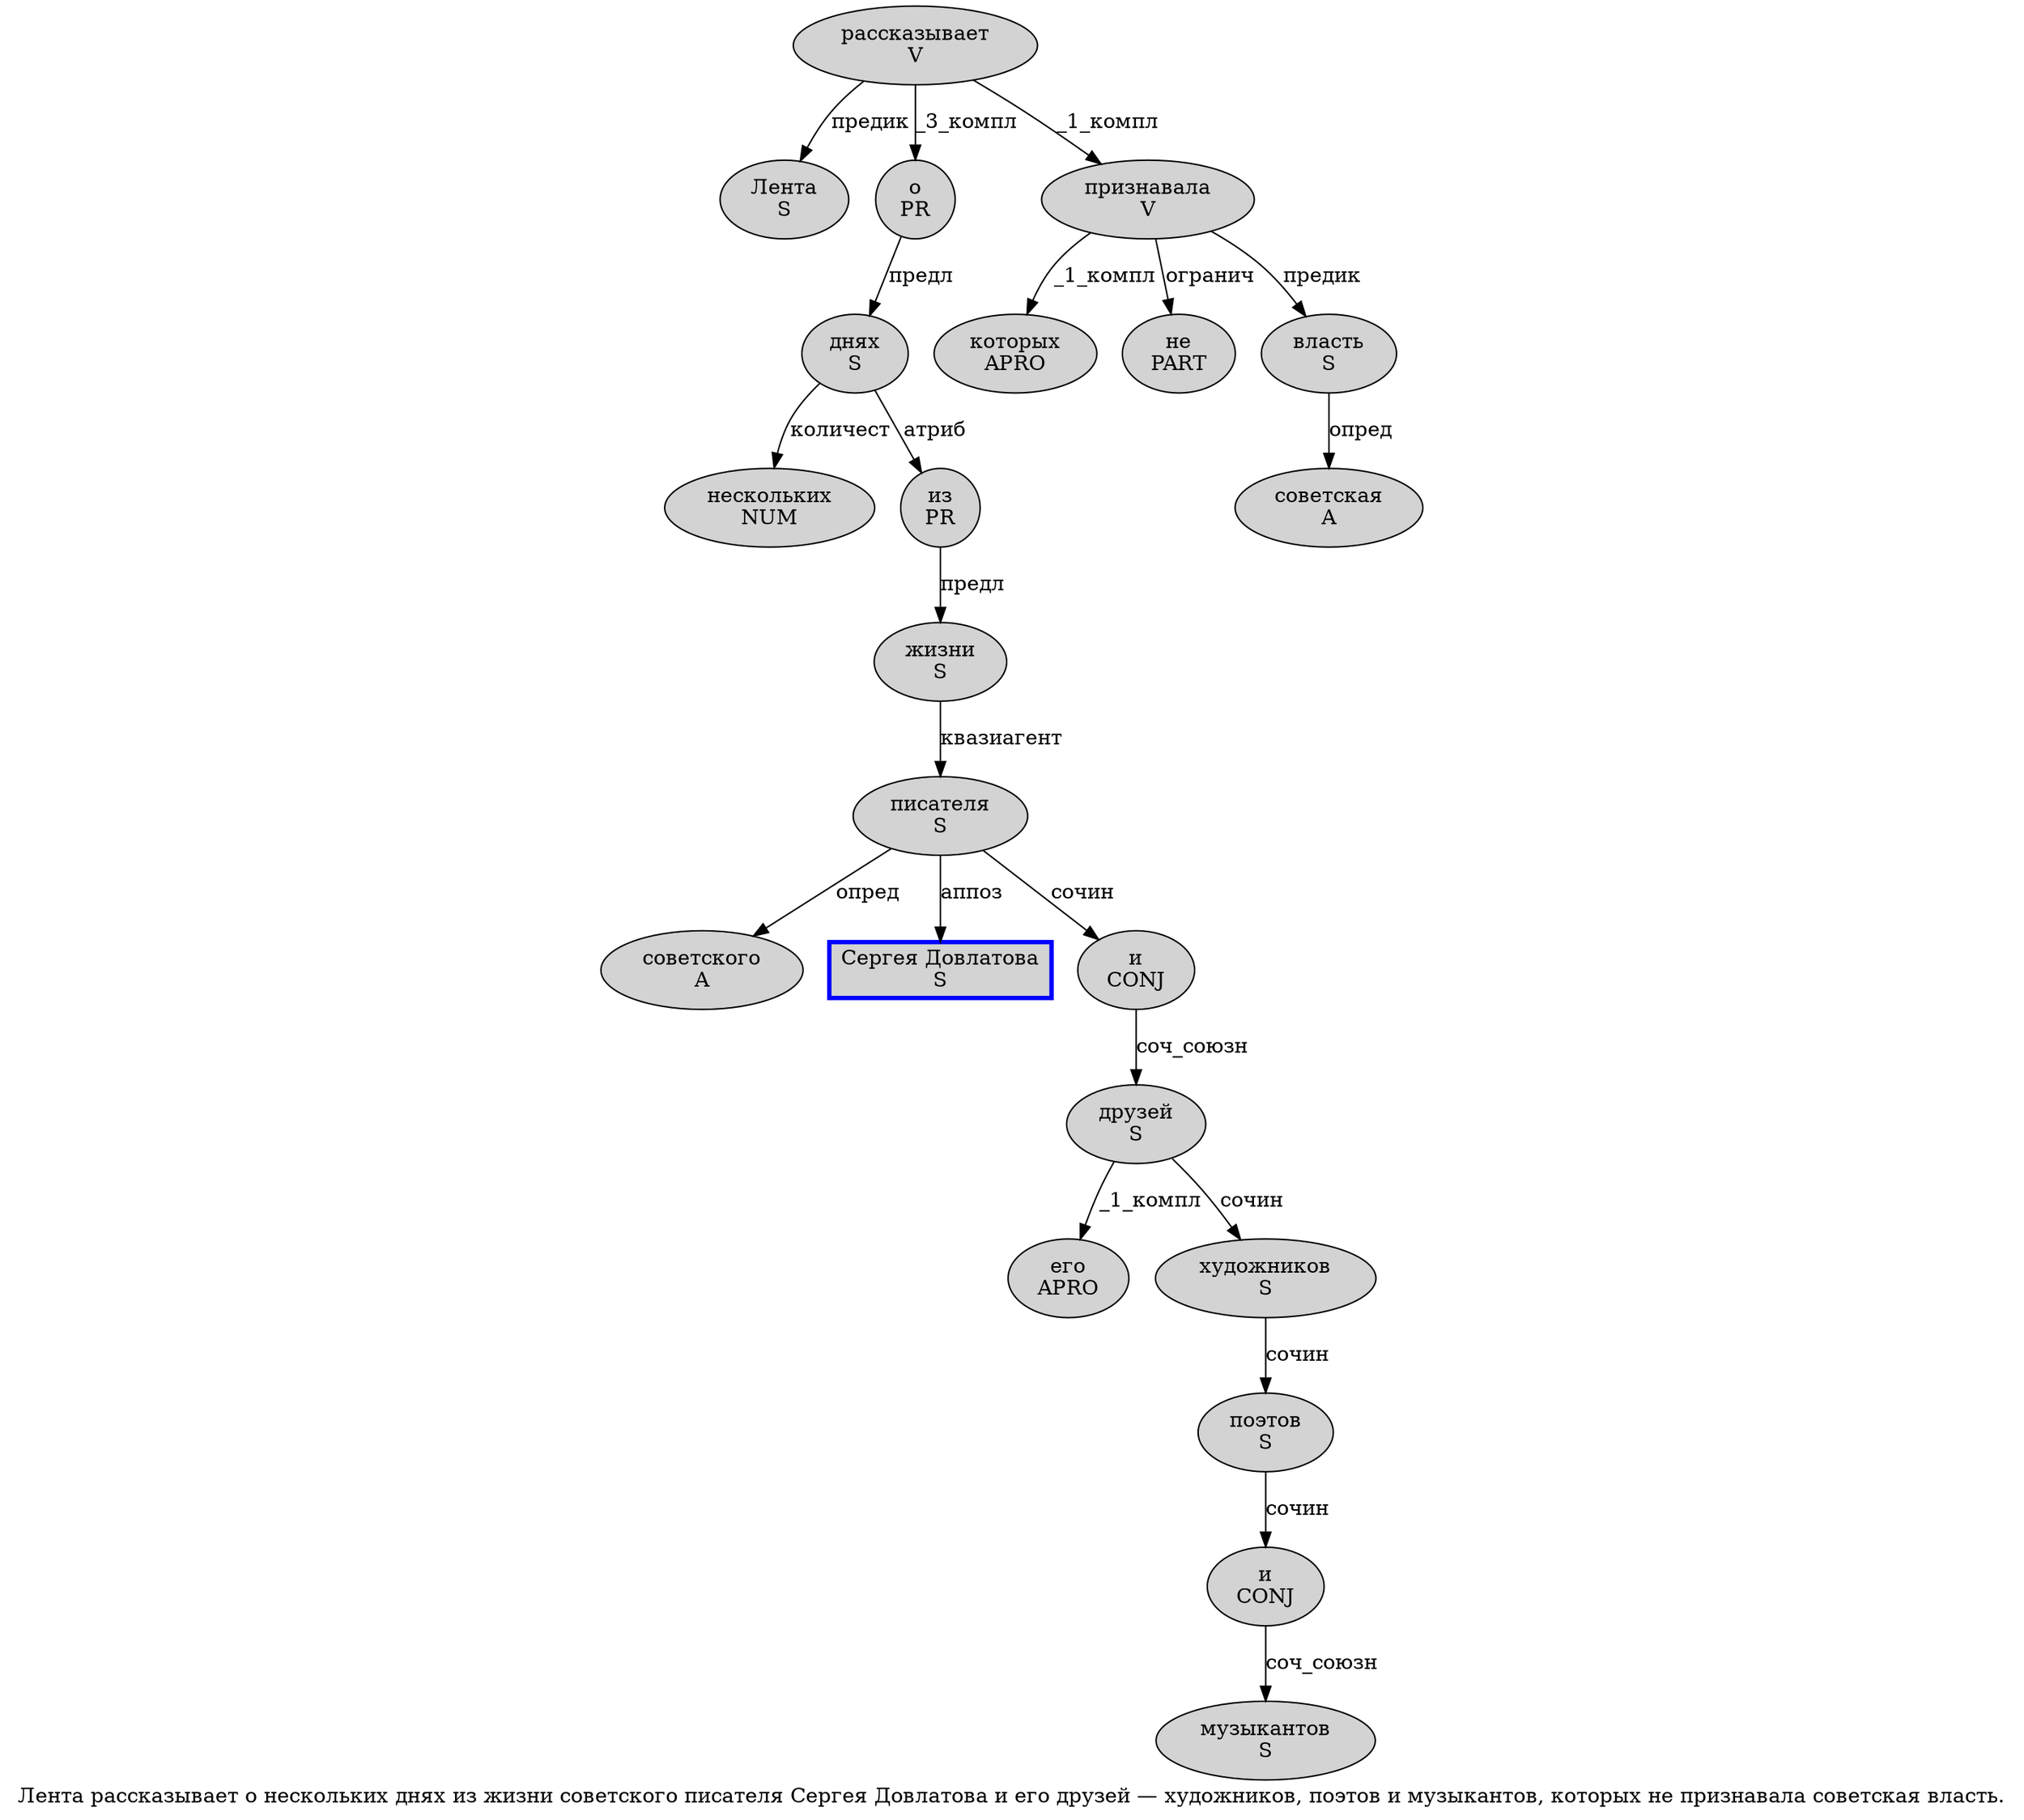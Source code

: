 digraph SENTENCE_1539 {
	graph [label="Лента рассказывает о нескольких днях из жизни советского писателя Сергея Довлатова и его друзей — художников, поэтов и музыкантов, которых не признавала советская власть."]
	node [style=filled]
		0 [label="Лента
S" color="" fillcolor=lightgray penwidth=1 shape=ellipse]
		1 [label="рассказывает
V" color="" fillcolor=lightgray penwidth=1 shape=ellipse]
		2 [label="о
PR" color="" fillcolor=lightgray penwidth=1 shape=ellipse]
		3 [label="нескольких
NUM" color="" fillcolor=lightgray penwidth=1 shape=ellipse]
		4 [label="днях
S" color="" fillcolor=lightgray penwidth=1 shape=ellipse]
		5 [label="из
PR" color="" fillcolor=lightgray penwidth=1 shape=ellipse]
		6 [label="жизни
S" color="" fillcolor=lightgray penwidth=1 shape=ellipse]
		7 [label="советского
A" color="" fillcolor=lightgray penwidth=1 shape=ellipse]
		8 [label="писателя
S" color="" fillcolor=lightgray penwidth=1 shape=ellipse]
		9 [label="Сергея Довлатова
S" color=blue fillcolor=lightgray penwidth=3 shape=box]
		10 [label="и
CONJ" color="" fillcolor=lightgray penwidth=1 shape=ellipse]
		11 [label="его
APRO" color="" fillcolor=lightgray penwidth=1 shape=ellipse]
		12 [label="друзей
S" color="" fillcolor=lightgray penwidth=1 shape=ellipse]
		14 [label="художников
S" color="" fillcolor=lightgray penwidth=1 shape=ellipse]
		16 [label="поэтов
S" color="" fillcolor=lightgray penwidth=1 shape=ellipse]
		17 [label="и
CONJ" color="" fillcolor=lightgray penwidth=1 shape=ellipse]
		18 [label="музыкантов
S" color="" fillcolor=lightgray penwidth=1 shape=ellipse]
		20 [label="которых
APRO" color="" fillcolor=lightgray penwidth=1 shape=ellipse]
		21 [label="не
PART" color="" fillcolor=lightgray penwidth=1 shape=ellipse]
		22 [label="признавала
V" color="" fillcolor=lightgray penwidth=1 shape=ellipse]
		23 [label="советская
A" color="" fillcolor=lightgray penwidth=1 shape=ellipse]
		24 [label="власть
S" color="" fillcolor=lightgray penwidth=1 shape=ellipse]
			10 -> 12 [label="соч_союзн"]
			17 -> 18 [label="соч_союзн"]
			22 -> 20 [label="_1_компл"]
			22 -> 21 [label="огранич"]
			22 -> 24 [label="предик"]
			16 -> 17 [label="сочин"]
			4 -> 3 [label="количест"]
			4 -> 5 [label="атриб"]
			12 -> 11 [label="_1_компл"]
			12 -> 14 [label="сочин"]
			24 -> 23 [label="опред"]
			5 -> 6 [label="предл"]
			8 -> 7 [label="опред"]
			8 -> 9 [label="аппоз"]
			8 -> 10 [label="сочин"]
			6 -> 8 [label="квазиагент"]
			1 -> 0 [label="предик"]
			1 -> 2 [label="_3_компл"]
			1 -> 22 [label="_1_компл"]
			14 -> 16 [label="сочин"]
			2 -> 4 [label="предл"]
}